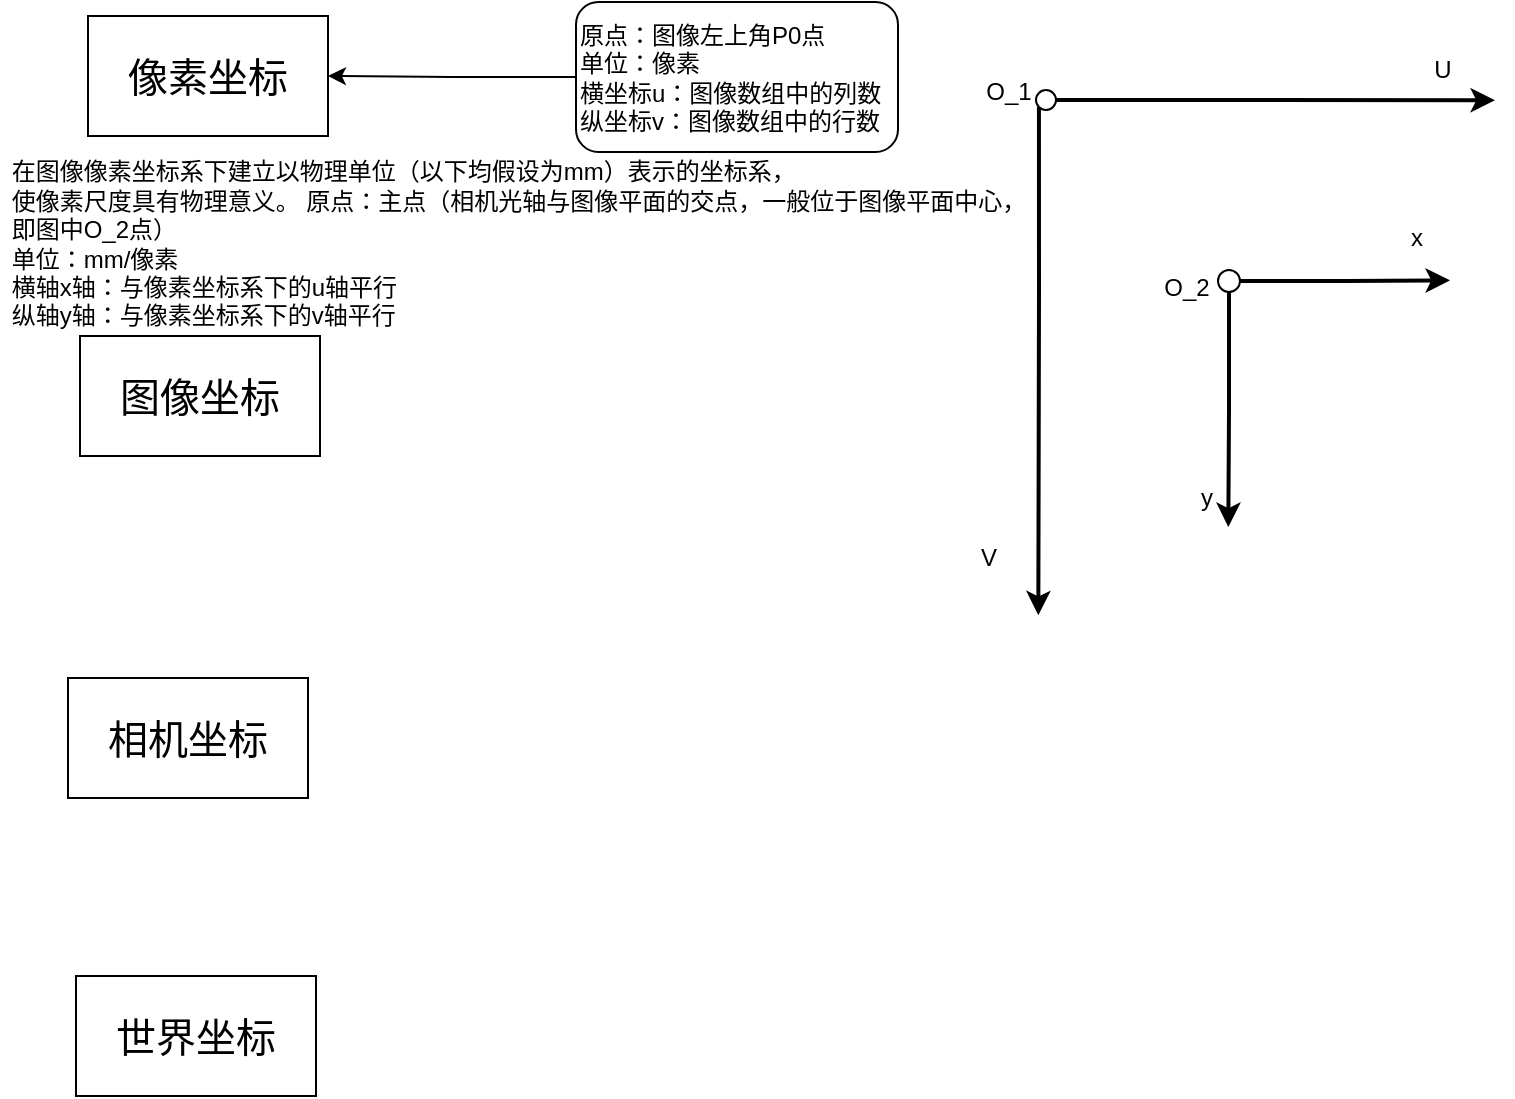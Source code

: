 <mxfile version="15.2.9" type="github">
  <diagram id="RGWBfU-PO1K_eORvRJbW" name="Page-1">
    <mxGraphModel dx="823" dy="632" grid="0" gridSize="10" guides="1" tooltips="1" connect="1" arrows="1" fold="1" page="1" pageScale="1" pageWidth="827" pageHeight="1169" math="0" shadow="0">
      <root>
        <mxCell id="0" />
        <mxCell id="1" parent="0" />
        <mxCell id="ittZsM3rqx42YdA5RkF8-1" value="&lt;font style=&quot;font-size: 20px&quot;&gt;图像坐标&lt;br&gt;&lt;/font&gt;" style="rounded=0;whiteSpace=wrap;html=1;" vertex="1" parent="1">
          <mxGeometry x="67" y="260" width="120" height="60" as="geometry" />
        </mxCell>
        <mxCell id="ittZsM3rqx42YdA5RkF8-2" value="&lt;font style=&quot;font-size: 20px&quot;&gt;相机坐标&lt;br&gt;&lt;/font&gt;" style="rounded=0;whiteSpace=wrap;html=1;" vertex="1" parent="1">
          <mxGeometry x="61" y="431" width="120" height="60" as="geometry" />
        </mxCell>
        <mxCell id="ittZsM3rqx42YdA5RkF8-3" value="&lt;font style=&quot;font-size: 20px&quot;&gt;像素坐标&lt;br&gt;&lt;/font&gt;" style="rounded=0;whiteSpace=wrap;html=1;" vertex="1" parent="1">
          <mxGeometry x="71" y="100" width="120" height="60" as="geometry" />
        </mxCell>
        <mxCell id="ittZsM3rqx42YdA5RkF8-4" value="&lt;font style=&quot;font-size: 20px&quot;&gt;世界坐标&lt;br&gt;&lt;/font&gt;" style="rounded=0;whiteSpace=wrap;html=1;" vertex="1" parent="1">
          <mxGeometry x="65" y="580" width="120" height="60" as="geometry" />
        </mxCell>
        <mxCell id="ittZsM3rqx42YdA5RkF8-6" style="edgeStyle=orthogonalEdgeStyle;rounded=0;orthogonalLoop=1;jettySize=auto;html=1;exitX=0;exitY=0.5;exitDx=0;exitDy=0;entryX=1;entryY=0.5;entryDx=0;entryDy=0;" edge="1" parent="1" source="ittZsM3rqx42YdA5RkF8-5" target="ittZsM3rqx42YdA5RkF8-3">
          <mxGeometry relative="1" as="geometry" />
        </mxCell>
        <mxCell id="ittZsM3rqx42YdA5RkF8-5" value="&lt;div align=&quot;justify&quot;&gt;原点：图像左上角P0点&amp;nbsp;&lt;br&gt; 单位：像素&amp;nbsp;&lt;br&gt; 横坐标u：图像数组中的列数&amp;nbsp;&lt;br&gt; 纵坐标v：图像数组中的行数&lt;/div&gt;" style="rounded=1;whiteSpace=wrap;html=1;align=left;" vertex="1" parent="1">
          <mxGeometry x="315" y="93" width="161" height="75" as="geometry" />
        </mxCell>
        <mxCell id="ittZsM3rqx42YdA5RkF8-13" style="edgeStyle=orthogonalEdgeStyle;rounded=0;orthogonalLoop=1;jettySize=auto;html=1;exitX=1;exitY=0.5;exitDx=0;exitDy=0;strokeWidth=2;" edge="1" parent="1" source="ittZsM3rqx42YdA5RkF8-11">
          <mxGeometry relative="1" as="geometry">
            <mxPoint x="774.5" y="142.167" as="targetPoint" />
          </mxGeometry>
        </mxCell>
        <mxCell id="ittZsM3rqx42YdA5RkF8-14" style="edgeStyle=orthogonalEdgeStyle;rounded=0;orthogonalLoop=1;jettySize=auto;html=1;exitX=0;exitY=1;exitDx=0;exitDy=0;strokeWidth=2;" edge="1" parent="1" source="ittZsM3rqx42YdA5RkF8-11">
          <mxGeometry relative="1" as="geometry">
            <mxPoint x="546.167" y="399.667" as="targetPoint" />
            <Array as="points">
              <mxPoint x="547" y="236" />
              <mxPoint x="546" y="236" />
            </Array>
          </mxGeometry>
        </mxCell>
        <mxCell id="ittZsM3rqx42YdA5RkF8-11" value="" style="ellipse;whiteSpace=wrap;html=1;aspect=fixed;" vertex="1" parent="1">
          <mxGeometry x="545" y="137" width="10" height="10" as="geometry" />
        </mxCell>
        <mxCell id="ittZsM3rqx42YdA5RkF8-15" value="U" style="text;html=1;align=center;verticalAlign=middle;resizable=0;points=[];autosize=1;strokeColor=none;fillColor=none;" vertex="1" parent="1">
          <mxGeometry x="738" y="118" width="19" height="18" as="geometry" />
        </mxCell>
        <mxCell id="ittZsM3rqx42YdA5RkF8-16" value="V" style="text;html=1;align=center;verticalAlign=middle;resizable=0;points=[];autosize=1;strokeColor=none;fillColor=none;" vertex="1" parent="1">
          <mxGeometry x="512" y="362" width="17" height="18" as="geometry" />
        </mxCell>
        <mxCell id="ittZsM3rqx42YdA5RkF8-17" value="O_1" style="text;html=1;align=center;verticalAlign=middle;resizable=0;points=[];autosize=1;strokeColor=none;fillColor=none;" vertex="1" parent="1">
          <mxGeometry x="515" y="129" width="32" height="18" as="geometry" />
        </mxCell>
        <mxCell id="ittZsM3rqx42YdA5RkF8-24" style="edgeStyle=orthogonalEdgeStyle;rounded=0;orthogonalLoop=1;jettySize=auto;html=1;exitX=1;exitY=0.5;exitDx=0;exitDy=0;strokeWidth=2;" edge="1" parent="1" source="ittZsM3rqx42YdA5RkF8-22">
          <mxGeometry relative="1" as="geometry">
            <mxPoint x="752" y="232.167" as="targetPoint" />
          </mxGeometry>
        </mxCell>
        <mxCell id="ittZsM3rqx42YdA5RkF8-25" style="edgeStyle=orthogonalEdgeStyle;rounded=0;orthogonalLoop=1;jettySize=auto;html=1;exitX=0.5;exitY=1;exitDx=0;exitDy=0;strokeWidth=2;" edge="1" parent="1" source="ittZsM3rqx42YdA5RkF8-22">
          <mxGeometry relative="1" as="geometry">
            <mxPoint x="641.167" y="355.5" as="targetPoint" />
          </mxGeometry>
        </mxCell>
        <mxCell id="ittZsM3rqx42YdA5RkF8-22" value="" style="ellipse;whiteSpace=wrap;html=1;aspect=fixed;" vertex="1" parent="1">
          <mxGeometry x="636" y="227" width="11" height="11" as="geometry" />
        </mxCell>
        <mxCell id="ittZsM3rqx42YdA5RkF8-26" value="x" style="text;html=1;align=center;verticalAlign=middle;resizable=0;points=[];autosize=1;strokeColor=none;fillColor=none;" vertex="1" parent="1">
          <mxGeometry x="727" y="202" width="16" height="18" as="geometry" />
        </mxCell>
        <mxCell id="ittZsM3rqx42YdA5RkF8-27" value="y" style="text;html=1;align=center;verticalAlign=middle;resizable=0;points=[];autosize=1;strokeColor=none;fillColor=none;" vertex="1" parent="1">
          <mxGeometry x="622" y="332" width="16" height="18" as="geometry" />
        </mxCell>
        <mxCell id="ittZsM3rqx42YdA5RkF8-28" value="&lt;div&gt;O_2&lt;/div&gt;" style="text;html=1;align=center;verticalAlign=middle;resizable=0;points=[];autosize=1;strokeColor=none;fillColor=none;" vertex="1" parent="1">
          <mxGeometry x="604" y="227" width="32" height="18" as="geometry" />
        </mxCell>
        <mxCell id="ittZsM3rqx42YdA5RkF8-29" value="&lt;div align=&quot;justify&quot;&gt;在图像像素坐标系下建立以物理单位（以下均假设为mm）表示的坐标系，&lt;/div&gt;&lt;div align=&quot;justify&quot;&gt;使像素尺度具有物理意义。 原点：主点（相机光轴与图像平面的交点，一般位于图像平面中心，&lt;/div&gt;&lt;div align=&quot;justify&quot;&gt;即图中O_2点）&amp;nbsp;&lt;br&gt; 单位：mm/像素&amp;nbsp;&lt;br&gt; 横轴x轴：与像素坐标系下的u轴平行&amp;nbsp;&lt;br&gt; 纵轴y轴：与像素坐标系下的v轴平行&lt;/div&gt;" style="text;html=1;align=center;verticalAlign=middle;resizable=0;points=[];autosize=1;strokeColor=none;fillColor=none;" vertex="1" parent="1">
          <mxGeometry x="27" y="170" width="517" height="88" as="geometry" />
        </mxCell>
      </root>
    </mxGraphModel>
  </diagram>
</mxfile>
